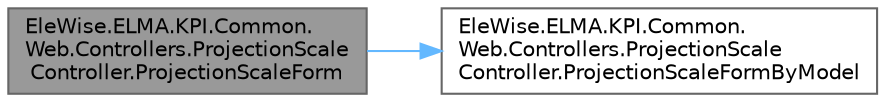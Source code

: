 digraph "EleWise.ELMA.KPI.Common.Web.Controllers.ProjectionScaleController.ProjectionScaleForm"
{
 // LATEX_PDF_SIZE
  bgcolor="transparent";
  edge [fontname=Helvetica,fontsize=10,labelfontname=Helvetica,labelfontsize=10];
  node [fontname=Helvetica,fontsize=10,shape=box,height=0.2,width=0.4];
  rankdir="LR";
  Node1 [id="Node000001",label="EleWise.ELMA.KPI.Common.\lWeb.Controllers.ProjectionScale\lController.ProjectionScaleForm",height=0.2,width=0.4,color="gray40", fillcolor="grey60", style="filled", fontcolor="black",tooltip="Отображает коридорную шкалу"];
  Node1 -> Node2 [id="edge1_Node000001_Node000002",color="steelblue1",style="solid",tooltip=" "];
  Node2 [id="Node000002",label="EleWise.ELMA.KPI.Common.\lWeb.Controllers.ProjectionScale\lController.ProjectionScaleFormByModel",height=0.2,width=0.4,color="grey40", fillcolor="white", style="filled",URL="$class_ele_wise_1_1_e_l_m_a_1_1_k_p_i_1_1_common_1_1_web_1_1_controllers_1_1_projection_scale_controller.html#a1c963e16d4e4a59c0f3bd703f6a8761b",tooltip="Отображает коридорную шкалу"];
}
